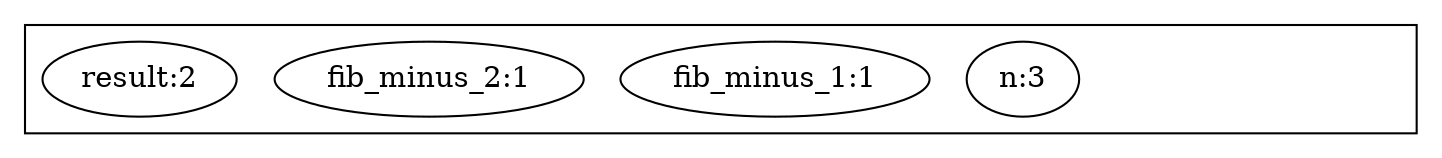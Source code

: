 digraph root {
	graph [compound=true]
	subgraph cluster__3_0 {
		graph [label=""]
		cluster__3_0 [style=invisible]
		"43_n:3" [label="n:3"]
		"44_fib_minus_1:1" [label="fib_minus_1:1"]
		"45_fib_minus_2:1" [label="fib_minus_2:1"]
		"46_result:2" [label="result:2"]
	}
}